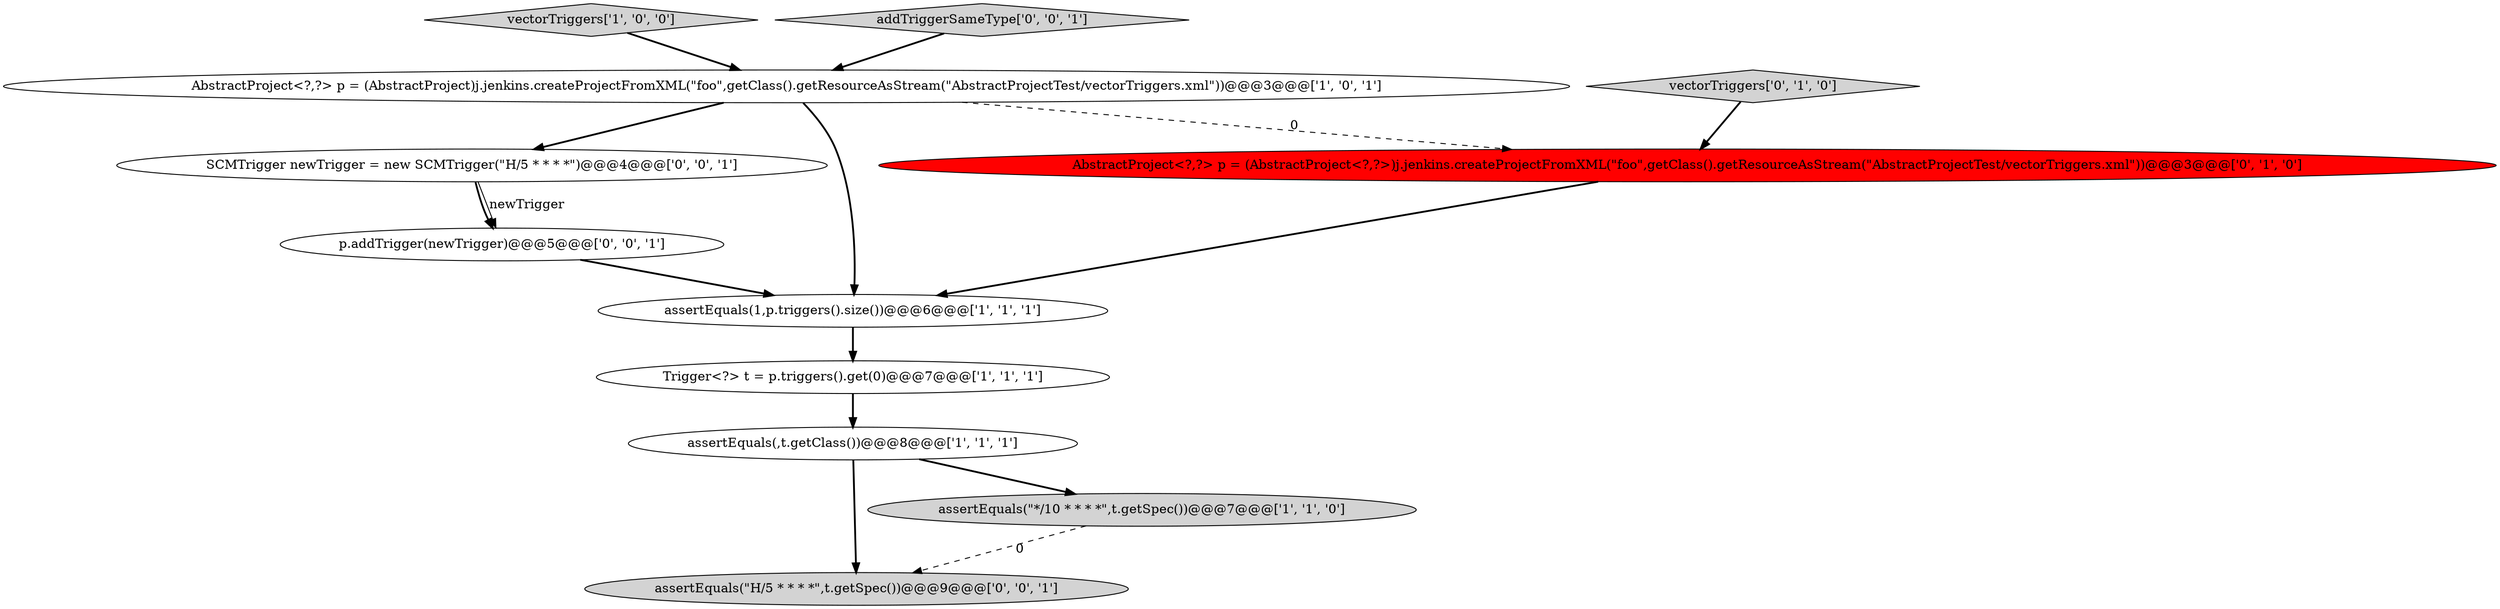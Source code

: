 digraph {
5 [style = filled, label = "vectorTriggers['1', '0', '0']", fillcolor = lightgray, shape = diamond image = "AAA0AAABBB1BBB"];
6 [style = filled, label = "vectorTriggers['0', '1', '0']", fillcolor = lightgray, shape = diamond image = "AAA0AAABBB2BBB"];
2 [style = filled, label = "assertEquals(,t.getClass())@@@8@@@['1', '1', '1']", fillcolor = white, shape = ellipse image = "AAA0AAABBB1BBB"];
7 [style = filled, label = "AbstractProject<?,?> p = (AbstractProject<?,?>)j.jenkins.createProjectFromXML(\"foo\",getClass().getResourceAsStream(\"AbstractProjectTest/vectorTriggers.xml\"))@@@3@@@['0', '1', '0']", fillcolor = red, shape = ellipse image = "AAA1AAABBB2BBB"];
11 [style = filled, label = "assertEquals(\"H/5 * * * *\",t.getSpec())@@@9@@@['0', '0', '1']", fillcolor = lightgray, shape = ellipse image = "AAA0AAABBB3BBB"];
3 [style = filled, label = "assertEquals(\"*/10 * * * *\",t.getSpec())@@@7@@@['1', '1', '0']", fillcolor = lightgray, shape = ellipse image = "AAA0AAABBB1BBB"];
0 [style = filled, label = "Trigger<?> t = p.triggers().get(0)@@@7@@@['1', '1', '1']", fillcolor = white, shape = ellipse image = "AAA0AAABBB1BBB"];
10 [style = filled, label = "SCMTrigger newTrigger = new SCMTrigger(\"H/5 * * * *\")@@@4@@@['0', '0', '1']", fillcolor = white, shape = ellipse image = "AAA0AAABBB3BBB"];
9 [style = filled, label = "addTriggerSameType['0', '0', '1']", fillcolor = lightgray, shape = diamond image = "AAA0AAABBB3BBB"];
8 [style = filled, label = "p.addTrigger(newTrigger)@@@5@@@['0', '0', '1']", fillcolor = white, shape = ellipse image = "AAA0AAABBB3BBB"];
4 [style = filled, label = "AbstractProject<?,?> p = (AbstractProject)j.jenkins.createProjectFromXML(\"foo\",getClass().getResourceAsStream(\"AbstractProjectTest/vectorTriggers.xml\"))@@@3@@@['1', '0', '1']", fillcolor = white, shape = ellipse image = "AAA0AAABBB1BBB"];
1 [style = filled, label = "assertEquals(1,p.triggers().size())@@@6@@@['1', '1', '1']", fillcolor = white, shape = ellipse image = "AAA0AAABBB1BBB"];
4->10 [style = bold, label=""];
8->1 [style = bold, label=""];
10->8 [style = solid, label="newTrigger"];
4->1 [style = bold, label=""];
7->1 [style = bold, label=""];
1->0 [style = bold, label=""];
3->11 [style = dashed, label="0"];
6->7 [style = bold, label=""];
10->8 [style = bold, label=""];
9->4 [style = bold, label=""];
4->7 [style = dashed, label="0"];
2->11 [style = bold, label=""];
5->4 [style = bold, label=""];
2->3 [style = bold, label=""];
0->2 [style = bold, label=""];
}

